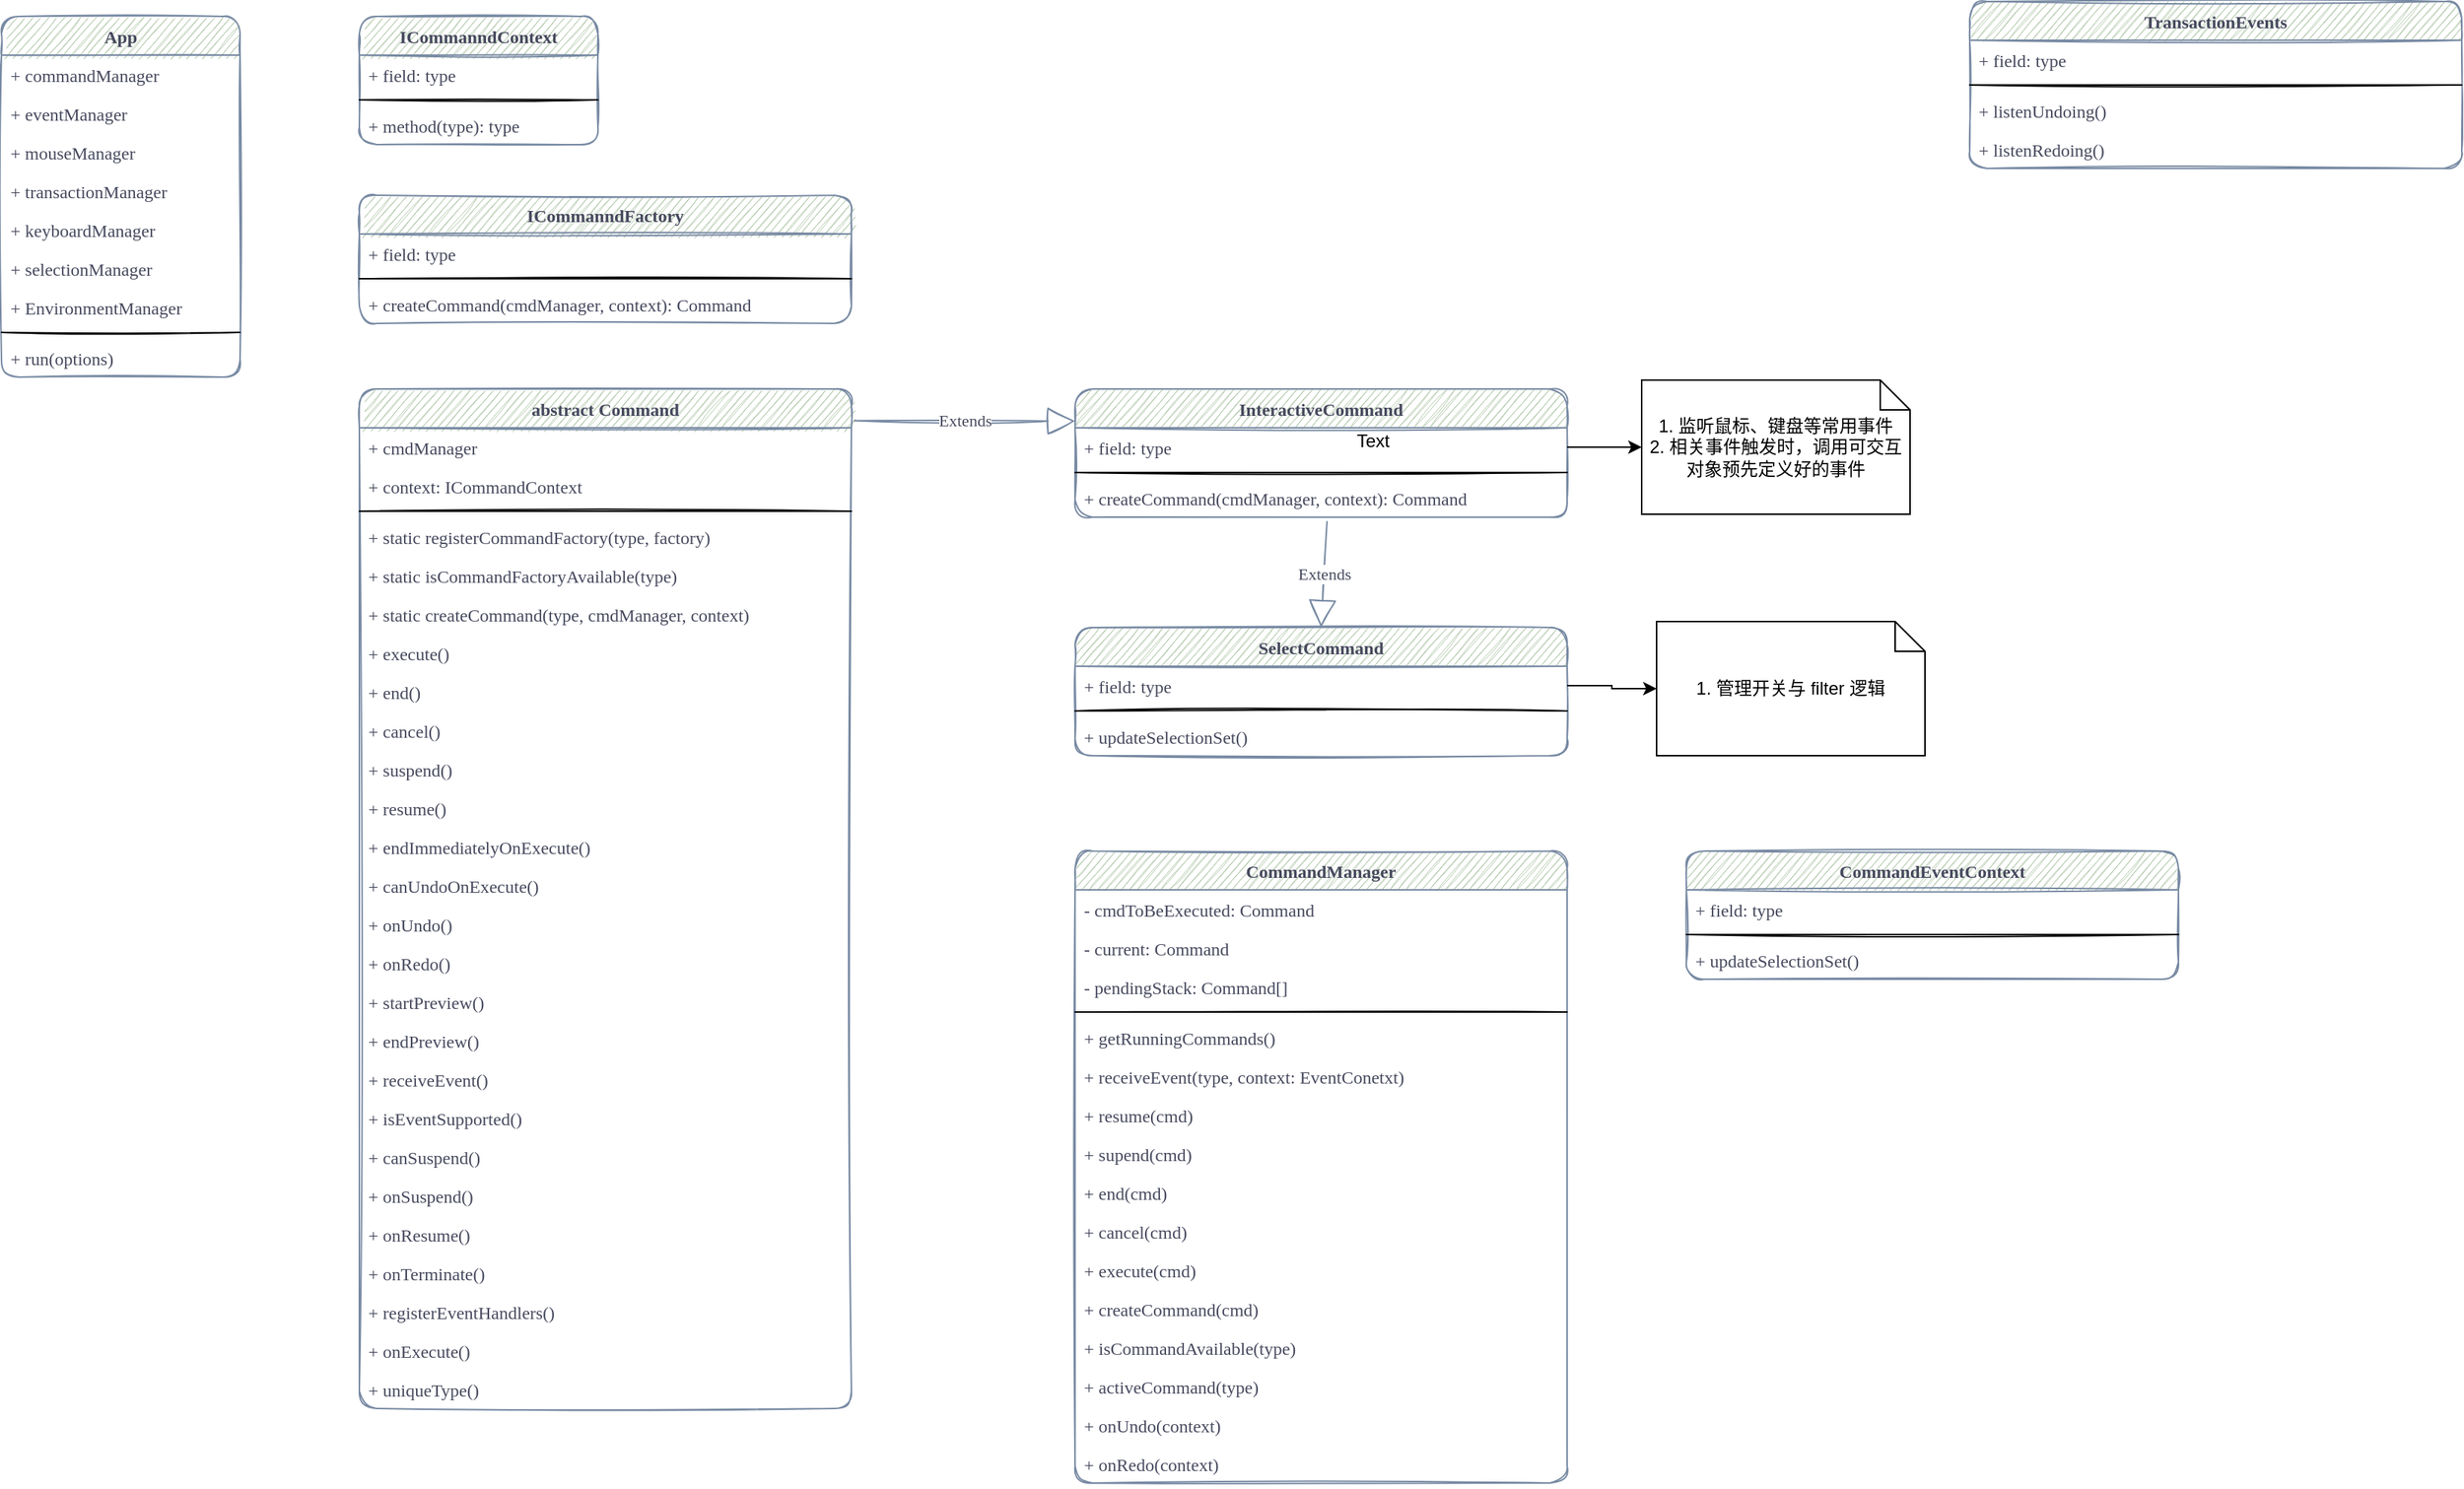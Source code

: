 <mxfile version="15.8.9" type="github">
  <diagram id="NNj19-wDh0PSMjZ-5okp" name="第 1 页">
    <mxGraphModel dx="2078" dy="931" grid="1" gridSize="10" guides="1" tooltips="1" connect="1" arrows="1" fold="1" page="0" pageScale="1" pageWidth="827" pageHeight="1169" background="none" math="0" shadow="0">
      <root>
        <mxCell id="0" />
        <mxCell id="1" parent="0" />
        <mxCell id="6Q1RmM2hZBrMVJdd7p9d-1" value="App" style="swimlane;fontStyle=1;align=center;verticalAlign=top;childLayout=stackLayout;horizontal=1;startSize=26;horizontalStack=0;resizeParent=1;resizeParentMax=0;resizeLast=0;collapsible=1;marginBottom=0;rounded=1;sketch=1;fontFamily=Comic Sans MS;fontColor=#46495D;strokeColor=#788AA3;fillColor=#B2C9AB;" vertex="1" parent="1">
          <mxGeometry x="-210" y="80" width="160" height="242" as="geometry" />
        </mxCell>
        <mxCell id="6Q1RmM2hZBrMVJdd7p9d-2" value="+ commandManager" style="text;strokeColor=none;fillColor=none;align=left;verticalAlign=top;spacingLeft=4;spacingRight=4;overflow=hidden;rotatable=0;points=[[0,0.5],[1,0.5]];portConstraint=eastwest;rounded=1;sketch=1;fontFamily=Comic Sans MS;fontColor=#46495D;" vertex="1" parent="6Q1RmM2hZBrMVJdd7p9d-1">
          <mxGeometry y="26" width="160" height="26" as="geometry" />
        </mxCell>
        <mxCell id="6Q1RmM2hZBrMVJdd7p9d-5" value="+ eventManager" style="text;strokeColor=none;fillColor=none;align=left;verticalAlign=top;spacingLeft=4;spacingRight=4;overflow=hidden;rotatable=0;points=[[0,0.5],[1,0.5]];portConstraint=eastwest;rounded=1;sketch=1;fontFamily=Comic Sans MS;fontColor=#46495D;" vertex="1" parent="6Q1RmM2hZBrMVJdd7p9d-1">
          <mxGeometry y="52" width="160" height="26" as="geometry" />
        </mxCell>
        <mxCell id="6Q1RmM2hZBrMVJdd7p9d-6" value="+ mouseManager" style="text;strokeColor=none;fillColor=none;align=left;verticalAlign=top;spacingLeft=4;spacingRight=4;overflow=hidden;rotatable=0;points=[[0,0.5],[1,0.5]];portConstraint=eastwest;rounded=1;sketch=1;fontFamily=Comic Sans MS;fontColor=#46495D;" vertex="1" parent="6Q1RmM2hZBrMVJdd7p9d-1">
          <mxGeometry y="78" width="160" height="26" as="geometry" />
        </mxCell>
        <mxCell id="6Q1RmM2hZBrMVJdd7p9d-7" value="+ transactionManager" style="text;strokeColor=none;fillColor=none;align=left;verticalAlign=top;spacingLeft=4;spacingRight=4;overflow=hidden;rotatable=0;points=[[0,0.5],[1,0.5]];portConstraint=eastwest;rounded=1;sketch=1;fontFamily=Comic Sans MS;fontColor=#46495D;" vertex="1" parent="6Q1RmM2hZBrMVJdd7p9d-1">
          <mxGeometry y="104" width="160" height="26" as="geometry" />
        </mxCell>
        <mxCell id="6Q1RmM2hZBrMVJdd7p9d-8" value="+ keyboardManager" style="text;strokeColor=none;fillColor=none;align=left;verticalAlign=top;spacingLeft=4;spacingRight=4;overflow=hidden;rotatable=0;points=[[0,0.5],[1,0.5]];portConstraint=eastwest;rounded=1;sketch=1;fontFamily=Comic Sans MS;fontColor=#46495D;" vertex="1" parent="6Q1RmM2hZBrMVJdd7p9d-1">
          <mxGeometry y="130" width="160" height="26" as="geometry" />
        </mxCell>
        <mxCell id="6Q1RmM2hZBrMVJdd7p9d-9" value="+ selectionManager" style="text;strokeColor=none;fillColor=none;align=left;verticalAlign=top;spacingLeft=4;spacingRight=4;overflow=hidden;rotatable=0;points=[[0,0.5],[1,0.5]];portConstraint=eastwest;rounded=1;sketch=1;fontFamily=Comic Sans MS;fontColor=#46495D;" vertex="1" parent="6Q1RmM2hZBrMVJdd7p9d-1">
          <mxGeometry y="156" width="160" height="26" as="geometry" />
        </mxCell>
        <mxCell id="6Q1RmM2hZBrMVJdd7p9d-10" value="+ EnvironmentManager" style="text;strokeColor=none;fillColor=none;align=left;verticalAlign=top;spacingLeft=4;spacingRight=4;overflow=hidden;rotatable=0;points=[[0,0.5],[1,0.5]];portConstraint=eastwest;rounded=1;sketch=1;fontFamily=Comic Sans MS;fontColor=#46495D;" vertex="1" parent="6Q1RmM2hZBrMVJdd7p9d-1">
          <mxGeometry y="182" width="160" height="26" as="geometry" />
        </mxCell>
        <mxCell id="6Q1RmM2hZBrMVJdd7p9d-3" value="" style="line;strokeWidth=1;fillColor=none;align=left;verticalAlign=middle;spacingTop=-1;spacingLeft=3;spacingRight=3;rotatable=0;labelPosition=right;points=[];portConstraint=eastwest;rounded=1;sketch=1;fontFamily=Comic Sans MS;fontColor=#46495D;" vertex="1" parent="6Q1RmM2hZBrMVJdd7p9d-1">
          <mxGeometry y="208" width="160" height="8" as="geometry" />
        </mxCell>
        <mxCell id="6Q1RmM2hZBrMVJdd7p9d-4" value="+ run(options)" style="text;strokeColor=none;fillColor=none;align=left;verticalAlign=top;spacingLeft=4;spacingRight=4;overflow=hidden;rotatable=0;points=[[0,0.5],[1,0.5]];portConstraint=eastwest;rounded=1;sketch=1;fontFamily=Comic Sans MS;fontColor=#46495D;" vertex="1" parent="6Q1RmM2hZBrMVJdd7p9d-1">
          <mxGeometry y="216" width="160" height="26" as="geometry" />
        </mxCell>
        <mxCell id="6Q1RmM2hZBrMVJdd7p9d-11" value="ICommanndContext" style="swimlane;fontStyle=1;align=center;verticalAlign=top;childLayout=stackLayout;horizontal=1;startSize=26;horizontalStack=0;resizeParent=1;resizeParentMax=0;resizeLast=0;collapsible=1;marginBottom=0;rounded=1;sketch=1;fontFamily=Comic Sans MS;fontColor=#46495D;strokeColor=#788AA3;fillColor=#B2C9AB;" vertex="1" parent="1">
          <mxGeometry x="30" y="80" width="160" height="86" as="geometry" />
        </mxCell>
        <mxCell id="6Q1RmM2hZBrMVJdd7p9d-12" value="+ field: type" style="text;strokeColor=none;fillColor=none;align=left;verticalAlign=top;spacingLeft=4;spacingRight=4;overflow=hidden;rotatable=0;points=[[0,0.5],[1,0.5]];portConstraint=eastwest;rounded=1;sketch=1;fontFamily=Comic Sans MS;fontColor=#46495D;" vertex="1" parent="6Q1RmM2hZBrMVJdd7p9d-11">
          <mxGeometry y="26" width="160" height="26" as="geometry" />
        </mxCell>
        <mxCell id="6Q1RmM2hZBrMVJdd7p9d-13" value="" style="line;strokeWidth=1;fillColor=none;align=left;verticalAlign=middle;spacingTop=-1;spacingLeft=3;spacingRight=3;rotatable=0;labelPosition=right;points=[];portConstraint=eastwest;rounded=1;sketch=1;fontFamily=Comic Sans MS;fontColor=#46495D;" vertex="1" parent="6Q1RmM2hZBrMVJdd7p9d-11">
          <mxGeometry y="52" width="160" height="8" as="geometry" />
        </mxCell>
        <mxCell id="6Q1RmM2hZBrMVJdd7p9d-14" value="+ method(type): type" style="text;strokeColor=none;fillColor=none;align=left;verticalAlign=top;spacingLeft=4;spacingRight=4;overflow=hidden;rotatable=0;points=[[0,0.5],[1,0.5]];portConstraint=eastwest;rounded=1;sketch=1;fontFamily=Comic Sans MS;fontColor=#46495D;" vertex="1" parent="6Q1RmM2hZBrMVJdd7p9d-11">
          <mxGeometry y="60" width="160" height="26" as="geometry" />
        </mxCell>
        <mxCell id="6Q1RmM2hZBrMVJdd7p9d-15" value="ICommanndFactory" style="swimlane;fontStyle=1;align=center;verticalAlign=top;childLayout=stackLayout;horizontal=1;startSize=26;horizontalStack=0;resizeParent=1;resizeParentMax=0;resizeLast=0;collapsible=1;marginBottom=0;rounded=1;sketch=1;fontFamily=Comic Sans MS;fontColor=#46495D;strokeColor=#788AA3;fillColor=#B2C9AB;" vertex="1" parent="1">
          <mxGeometry x="30" y="200" width="330" height="86" as="geometry" />
        </mxCell>
        <mxCell id="6Q1RmM2hZBrMVJdd7p9d-16" value="+ field: type" style="text;strokeColor=none;fillColor=none;align=left;verticalAlign=top;spacingLeft=4;spacingRight=4;overflow=hidden;rotatable=0;points=[[0,0.5],[1,0.5]];portConstraint=eastwest;rounded=1;sketch=1;fontFamily=Comic Sans MS;fontColor=#46495D;" vertex="1" parent="6Q1RmM2hZBrMVJdd7p9d-15">
          <mxGeometry y="26" width="330" height="26" as="geometry" />
        </mxCell>
        <mxCell id="6Q1RmM2hZBrMVJdd7p9d-17" value="" style="line;strokeWidth=1;fillColor=none;align=left;verticalAlign=middle;spacingTop=-1;spacingLeft=3;spacingRight=3;rotatable=0;labelPosition=right;points=[];portConstraint=eastwest;rounded=1;sketch=1;fontFamily=Comic Sans MS;fontColor=#46495D;" vertex="1" parent="6Q1RmM2hZBrMVJdd7p9d-15">
          <mxGeometry y="52" width="330" height="8" as="geometry" />
        </mxCell>
        <mxCell id="6Q1RmM2hZBrMVJdd7p9d-18" value="+ createCommand(cmdManager, context): Command" style="text;strokeColor=none;fillColor=none;align=left;verticalAlign=top;spacingLeft=4;spacingRight=4;overflow=hidden;rotatable=0;points=[[0,0.5],[1,0.5]];portConstraint=eastwest;rounded=1;sketch=1;fontFamily=Comic Sans MS;fontColor=#46495D;" vertex="1" parent="6Q1RmM2hZBrMVJdd7p9d-15">
          <mxGeometry y="60" width="330" height="26" as="geometry" />
        </mxCell>
        <mxCell id="6Q1RmM2hZBrMVJdd7p9d-19" value="abstract Command" style="swimlane;fontStyle=1;align=center;verticalAlign=top;childLayout=stackLayout;horizontal=1;startSize=26;horizontalStack=0;resizeParent=1;resizeParentMax=0;resizeLast=0;collapsible=1;marginBottom=0;rounded=1;sketch=1;fontFamily=Comic Sans MS;fontColor=#46495D;strokeColor=#788AA3;fillColor=#B2C9AB;" vertex="1" parent="1">
          <mxGeometry x="30" y="330" width="330" height="684" as="geometry" />
        </mxCell>
        <mxCell id="6Q1RmM2hZBrMVJdd7p9d-20" value="+ cmdManager" style="text;strokeColor=none;fillColor=none;align=left;verticalAlign=top;spacingLeft=4;spacingRight=4;overflow=hidden;rotatable=0;points=[[0,0.5],[1,0.5]];portConstraint=eastwest;rounded=1;sketch=1;fontFamily=Comic Sans MS;fontColor=#46495D;" vertex="1" parent="6Q1RmM2hZBrMVJdd7p9d-19">
          <mxGeometry y="26" width="330" height="26" as="geometry" />
        </mxCell>
        <mxCell id="6Q1RmM2hZBrMVJdd7p9d-23" value="+ context: ICommandContext" style="text;strokeColor=none;fillColor=none;align=left;verticalAlign=top;spacingLeft=4;spacingRight=4;overflow=hidden;rotatable=0;points=[[0,0.5],[1,0.5]];portConstraint=eastwest;rounded=1;sketch=1;fontFamily=Comic Sans MS;fontColor=#46495D;" vertex="1" parent="6Q1RmM2hZBrMVJdd7p9d-19">
          <mxGeometry y="52" width="330" height="26" as="geometry" />
        </mxCell>
        <mxCell id="6Q1RmM2hZBrMVJdd7p9d-21" value="" style="line;strokeWidth=1;fillColor=none;align=left;verticalAlign=middle;spacingTop=-1;spacingLeft=3;spacingRight=3;rotatable=0;labelPosition=right;points=[];portConstraint=eastwest;rounded=1;sketch=1;fontFamily=Comic Sans MS;fontColor=#46495D;" vertex="1" parent="6Q1RmM2hZBrMVJdd7p9d-19">
          <mxGeometry y="78" width="330" height="8" as="geometry" />
        </mxCell>
        <mxCell id="6Q1RmM2hZBrMVJdd7p9d-22" value="+ static registerCommandFactory(type, factory)" style="text;strokeColor=none;fillColor=none;align=left;verticalAlign=top;spacingLeft=4;spacingRight=4;overflow=hidden;rotatable=0;points=[[0,0.5],[1,0.5]];portConstraint=eastwest;rounded=1;sketch=1;fontFamily=Comic Sans MS;fontColor=#46495D;" vertex="1" parent="6Q1RmM2hZBrMVJdd7p9d-19">
          <mxGeometry y="86" width="330" height="26" as="geometry" />
        </mxCell>
        <mxCell id="6Q1RmM2hZBrMVJdd7p9d-24" value="+ static isCommandFactoryAvailable(type)" style="text;strokeColor=none;fillColor=none;align=left;verticalAlign=top;spacingLeft=4;spacingRight=4;overflow=hidden;rotatable=0;points=[[0,0.5],[1,0.5]];portConstraint=eastwest;rounded=1;sketch=1;fontFamily=Comic Sans MS;fontColor=#46495D;" vertex="1" parent="6Q1RmM2hZBrMVJdd7p9d-19">
          <mxGeometry y="112" width="330" height="26" as="geometry" />
        </mxCell>
        <mxCell id="6Q1RmM2hZBrMVJdd7p9d-25" value="+ static createCommand(type, cmdManager, context)" style="text;strokeColor=none;fillColor=none;align=left;verticalAlign=top;spacingLeft=4;spacingRight=4;overflow=hidden;rotatable=0;points=[[0,0.5],[1,0.5]];portConstraint=eastwest;rounded=1;sketch=1;fontFamily=Comic Sans MS;fontColor=#46495D;" vertex="1" parent="6Q1RmM2hZBrMVJdd7p9d-19">
          <mxGeometry y="138" width="330" height="26" as="geometry" />
        </mxCell>
        <mxCell id="6Q1RmM2hZBrMVJdd7p9d-26" value="+ execute()" style="text;strokeColor=none;fillColor=none;align=left;verticalAlign=top;spacingLeft=4;spacingRight=4;overflow=hidden;rotatable=0;points=[[0,0.5],[1,0.5]];portConstraint=eastwest;rounded=1;sketch=1;fontFamily=Comic Sans MS;fontColor=#46495D;" vertex="1" parent="6Q1RmM2hZBrMVJdd7p9d-19">
          <mxGeometry y="164" width="330" height="26" as="geometry" />
        </mxCell>
        <mxCell id="6Q1RmM2hZBrMVJdd7p9d-27" value="+ end()&#xa;" style="text;strokeColor=none;fillColor=none;align=left;verticalAlign=top;spacingLeft=4;spacingRight=4;overflow=hidden;rotatable=0;points=[[0,0.5],[1,0.5]];portConstraint=eastwest;rounded=1;sketch=1;fontFamily=Comic Sans MS;fontColor=#46495D;" vertex="1" parent="6Q1RmM2hZBrMVJdd7p9d-19">
          <mxGeometry y="190" width="330" height="26" as="geometry" />
        </mxCell>
        <mxCell id="6Q1RmM2hZBrMVJdd7p9d-28" value="+ cancel()&#xa;" style="text;strokeColor=none;fillColor=none;align=left;verticalAlign=top;spacingLeft=4;spacingRight=4;overflow=hidden;rotatable=0;points=[[0,0.5],[1,0.5]];portConstraint=eastwest;rounded=1;sketch=1;fontFamily=Comic Sans MS;fontColor=#46495D;" vertex="1" parent="6Q1RmM2hZBrMVJdd7p9d-19">
          <mxGeometry y="216" width="330" height="26" as="geometry" />
        </mxCell>
        <mxCell id="6Q1RmM2hZBrMVJdd7p9d-29" value="+ suspend()&#xa;" style="text;strokeColor=none;fillColor=none;align=left;verticalAlign=top;spacingLeft=4;spacingRight=4;overflow=hidden;rotatable=0;points=[[0,0.5],[1,0.5]];portConstraint=eastwest;rounded=1;sketch=1;fontFamily=Comic Sans MS;fontColor=#46495D;" vertex="1" parent="6Q1RmM2hZBrMVJdd7p9d-19">
          <mxGeometry y="242" width="330" height="26" as="geometry" />
        </mxCell>
        <mxCell id="6Q1RmM2hZBrMVJdd7p9d-30" value="+ resume()&#xa;" style="text;strokeColor=none;fillColor=none;align=left;verticalAlign=top;spacingLeft=4;spacingRight=4;overflow=hidden;rotatable=0;points=[[0,0.5],[1,0.5]];portConstraint=eastwest;rounded=1;sketch=1;fontFamily=Comic Sans MS;fontColor=#46495D;" vertex="1" parent="6Q1RmM2hZBrMVJdd7p9d-19">
          <mxGeometry y="268" width="330" height="26" as="geometry" />
        </mxCell>
        <mxCell id="6Q1RmM2hZBrMVJdd7p9d-31" value="+ endImmediatelyOnExecute()&#xa;" style="text;strokeColor=none;fillColor=none;align=left;verticalAlign=top;spacingLeft=4;spacingRight=4;overflow=hidden;rotatable=0;points=[[0,0.5],[1,0.5]];portConstraint=eastwest;rounded=1;sketch=1;fontFamily=Comic Sans MS;fontColor=#46495D;" vertex="1" parent="6Q1RmM2hZBrMVJdd7p9d-19">
          <mxGeometry y="294" width="330" height="26" as="geometry" />
        </mxCell>
        <mxCell id="6Q1RmM2hZBrMVJdd7p9d-32" value="+ canUndoOnExecute()&#xa;" style="text;strokeColor=none;fillColor=none;align=left;verticalAlign=top;spacingLeft=4;spacingRight=4;overflow=hidden;rotatable=0;points=[[0,0.5],[1,0.5]];portConstraint=eastwest;rounded=1;sketch=1;fontFamily=Comic Sans MS;fontColor=#46495D;" vertex="1" parent="6Q1RmM2hZBrMVJdd7p9d-19">
          <mxGeometry y="320" width="330" height="26" as="geometry" />
        </mxCell>
        <mxCell id="6Q1RmM2hZBrMVJdd7p9d-33" value="+ onUndo()&#xa;" style="text;strokeColor=none;fillColor=none;align=left;verticalAlign=top;spacingLeft=4;spacingRight=4;overflow=hidden;rotatable=0;points=[[0,0.5],[1,0.5]];portConstraint=eastwest;rounded=1;sketch=1;fontFamily=Comic Sans MS;fontColor=#46495D;" vertex="1" parent="6Q1RmM2hZBrMVJdd7p9d-19">
          <mxGeometry y="346" width="330" height="26" as="geometry" />
        </mxCell>
        <mxCell id="6Q1RmM2hZBrMVJdd7p9d-34" value="+ onRedo()&#xa;" style="text;strokeColor=none;fillColor=none;align=left;verticalAlign=top;spacingLeft=4;spacingRight=4;overflow=hidden;rotatable=0;points=[[0,0.5],[1,0.5]];portConstraint=eastwest;rounded=1;sketch=1;fontFamily=Comic Sans MS;fontColor=#46495D;" vertex="1" parent="6Q1RmM2hZBrMVJdd7p9d-19">
          <mxGeometry y="372" width="330" height="26" as="geometry" />
        </mxCell>
        <mxCell id="6Q1RmM2hZBrMVJdd7p9d-35" value="+ startPreview()&#xa;" style="text;strokeColor=none;fillColor=none;align=left;verticalAlign=top;spacingLeft=4;spacingRight=4;overflow=hidden;rotatable=0;points=[[0,0.5],[1,0.5]];portConstraint=eastwest;rounded=1;sketch=1;fontFamily=Comic Sans MS;fontColor=#46495D;" vertex="1" parent="6Q1RmM2hZBrMVJdd7p9d-19">
          <mxGeometry y="398" width="330" height="26" as="geometry" />
        </mxCell>
        <mxCell id="6Q1RmM2hZBrMVJdd7p9d-36" value="+ endPreview()&#xa;" style="text;strokeColor=none;fillColor=none;align=left;verticalAlign=top;spacingLeft=4;spacingRight=4;overflow=hidden;rotatable=0;points=[[0,0.5],[1,0.5]];portConstraint=eastwest;rounded=1;sketch=1;fontFamily=Comic Sans MS;fontColor=#46495D;" vertex="1" parent="6Q1RmM2hZBrMVJdd7p9d-19">
          <mxGeometry y="424" width="330" height="26" as="geometry" />
        </mxCell>
        <mxCell id="6Q1RmM2hZBrMVJdd7p9d-37" value="+ receiveEvent()&#xa;" style="text;strokeColor=none;fillColor=none;align=left;verticalAlign=top;spacingLeft=4;spacingRight=4;overflow=hidden;rotatable=0;points=[[0,0.5],[1,0.5]];portConstraint=eastwest;rounded=1;sketch=1;fontFamily=Comic Sans MS;fontColor=#46495D;" vertex="1" parent="6Q1RmM2hZBrMVJdd7p9d-19">
          <mxGeometry y="450" width="330" height="26" as="geometry" />
        </mxCell>
        <mxCell id="6Q1RmM2hZBrMVJdd7p9d-38" value="+ isEventSupported()&#xa;" style="text;strokeColor=none;fillColor=none;align=left;verticalAlign=top;spacingLeft=4;spacingRight=4;overflow=hidden;rotatable=0;points=[[0,0.5],[1,0.5]];portConstraint=eastwest;rounded=1;sketch=1;fontFamily=Comic Sans MS;fontColor=#46495D;" vertex="1" parent="6Q1RmM2hZBrMVJdd7p9d-19">
          <mxGeometry y="476" width="330" height="26" as="geometry" />
        </mxCell>
        <mxCell id="6Q1RmM2hZBrMVJdd7p9d-39" value="+ canSuspend()&#xa;" style="text;strokeColor=none;fillColor=none;align=left;verticalAlign=top;spacingLeft=4;spacingRight=4;overflow=hidden;rotatable=0;points=[[0,0.5],[1,0.5]];portConstraint=eastwest;rounded=1;sketch=1;fontFamily=Comic Sans MS;fontColor=#46495D;" vertex="1" parent="6Q1RmM2hZBrMVJdd7p9d-19">
          <mxGeometry y="502" width="330" height="26" as="geometry" />
        </mxCell>
        <mxCell id="6Q1RmM2hZBrMVJdd7p9d-40" value="+ onSuspend()&#xa;" style="text;strokeColor=none;fillColor=none;align=left;verticalAlign=top;spacingLeft=4;spacingRight=4;overflow=hidden;rotatable=0;points=[[0,0.5],[1,0.5]];portConstraint=eastwest;rounded=1;sketch=1;fontFamily=Comic Sans MS;fontColor=#46495D;" vertex="1" parent="6Q1RmM2hZBrMVJdd7p9d-19">
          <mxGeometry y="528" width="330" height="26" as="geometry" />
        </mxCell>
        <mxCell id="6Q1RmM2hZBrMVJdd7p9d-41" value="+ onResume()&#xa;" style="text;strokeColor=none;fillColor=none;align=left;verticalAlign=top;spacingLeft=4;spacingRight=4;overflow=hidden;rotatable=0;points=[[0,0.5],[1,0.5]];portConstraint=eastwest;rounded=1;sketch=1;fontFamily=Comic Sans MS;fontColor=#46495D;" vertex="1" parent="6Q1RmM2hZBrMVJdd7p9d-19">
          <mxGeometry y="554" width="330" height="26" as="geometry" />
        </mxCell>
        <mxCell id="6Q1RmM2hZBrMVJdd7p9d-42" value="+ onTerminate()&#xa;" style="text;strokeColor=none;fillColor=none;align=left;verticalAlign=top;spacingLeft=4;spacingRight=4;overflow=hidden;rotatable=0;points=[[0,0.5],[1,0.5]];portConstraint=eastwest;rounded=1;sketch=1;fontFamily=Comic Sans MS;fontColor=#46495D;" vertex="1" parent="6Q1RmM2hZBrMVJdd7p9d-19">
          <mxGeometry y="580" width="330" height="26" as="geometry" />
        </mxCell>
        <mxCell id="6Q1RmM2hZBrMVJdd7p9d-43" value="+ registerEventHandlers()&#xa;" style="text;strokeColor=none;fillColor=none;align=left;verticalAlign=top;spacingLeft=4;spacingRight=4;overflow=hidden;rotatable=0;points=[[0,0.5],[1,0.5]];portConstraint=eastwest;rounded=1;sketch=1;fontFamily=Comic Sans MS;fontColor=#46495D;" vertex="1" parent="6Q1RmM2hZBrMVJdd7p9d-19">
          <mxGeometry y="606" width="330" height="26" as="geometry" />
        </mxCell>
        <mxCell id="6Q1RmM2hZBrMVJdd7p9d-44" value="+ onExecute()&#xa;" style="text;strokeColor=none;fillColor=none;align=left;verticalAlign=top;spacingLeft=4;spacingRight=4;overflow=hidden;rotatable=0;points=[[0,0.5],[1,0.5]];portConstraint=eastwest;rounded=1;sketch=1;fontFamily=Comic Sans MS;fontColor=#46495D;" vertex="1" parent="6Q1RmM2hZBrMVJdd7p9d-19">
          <mxGeometry y="632" width="330" height="26" as="geometry" />
        </mxCell>
        <mxCell id="6Q1RmM2hZBrMVJdd7p9d-45" value="+ uniqueType()&#xa;" style="text;strokeColor=none;fillColor=none;align=left;verticalAlign=top;spacingLeft=4;spacingRight=4;overflow=hidden;rotatable=0;points=[[0,0.5],[1,0.5]];portConstraint=eastwest;rounded=1;sketch=1;fontFamily=Comic Sans MS;fontColor=#46495D;" vertex="1" parent="6Q1RmM2hZBrMVJdd7p9d-19">
          <mxGeometry y="658" width="330" height="26" as="geometry" />
        </mxCell>
        <mxCell id="6Q1RmM2hZBrMVJdd7p9d-46" value="InteractiveCommand" style="swimlane;fontStyle=1;align=center;verticalAlign=top;childLayout=stackLayout;horizontal=1;startSize=26;horizontalStack=0;resizeParent=1;resizeParentMax=0;resizeLast=0;collapsible=1;marginBottom=0;rounded=1;sketch=1;fontFamily=Comic Sans MS;fontColor=#46495D;strokeColor=#788AA3;fillColor=#B2C9AB;" vertex="1" parent="1">
          <mxGeometry x="510" y="330" width="330" height="86" as="geometry" />
        </mxCell>
        <mxCell id="6Q1RmM2hZBrMVJdd7p9d-47" value="+ field: type" style="text;strokeColor=none;fillColor=none;align=left;verticalAlign=top;spacingLeft=4;spacingRight=4;overflow=hidden;rotatable=0;points=[[0,0.5],[1,0.5]];portConstraint=eastwest;rounded=1;sketch=1;fontFamily=Comic Sans MS;fontColor=#46495D;" vertex="1" parent="6Q1RmM2hZBrMVJdd7p9d-46">
          <mxGeometry y="26" width="330" height="26" as="geometry" />
        </mxCell>
        <mxCell id="6Q1RmM2hZBrMVJdd7p9d-48" value="" style="line;strokeWidth=1;fillColor=none;align=left;verticalAlign=middle;spacingTop=-1;spacingLeft=3;spacingRight=3;rotatable=0;labelPosition=right;points=[];portConstraint=eastwest;rounded=1;sketch=1;fontFamily=Comic Sans MS;fontColor=#46495D;" vertex="1" parent="6Q1RmM2hZBrMVJdd7p9d-46">
          <mxGeometry y="52" width="330" height="8" as="geometry" />
        </mxCell>
        <mxCell id="6Q1RmM2hZBrMVJdd7p9d-49" value="+ createCommand(cmdManager, context): Command" style="text;strokeColor=none;fillColor=none;align=left;verticalAlign=top;spacingLeft=4;spacingRight=4;overflow=hidden;rotatable=0;points=[[0,0.5],[1,0.5]];portConstraint=eastwest;rounded=1;sketch=1;fontFamily=Comic Sans MS;fontColor=#46495D;" vertex="1" parent="6Q1RmM2hZBrMVJdd7p9d-46">
          <mxGeometry y="60" width="330" height="26" as="geometry" />
        </mxCell>
        <mxCell id="6Q1RmM2hZBrMVJdd7p9d-50" value="Text" style="text;html=1;strokeColor=none;fillColor=none;align=center;verticalAlign=middle;whiteSpace=wrap;rounded=0;" vertex="1" parent="1">
          <mxGeometry x="680" y="350" width="60" height="30" as="geometry" />
        </mxCell>
        <mxCell id="6Q1RmM2hZBrMVJdd7p9d-51" value="1. 监听鼠标、键盘等常用事件&lt;br&gt;2. 相关事件触发时，调用可交互对象预先定义好的事件" style="shape=note;size=20;whiteSpace=wrap;html=1;" vertex="1" parent="1">
          <mxGeometry x="890" y="324" width="180" height="90" as="geometry" />
        </mxCell>
        <mxCell id="6Q1RmM2hZBrMVJdd7p9d-52" value="Extends" style="endArrow=block;endSize=16;endFill=0;html=1;rounded=1;sketch=1;fontFamily=Comic Sans MS;fontColor=#46495D;strokeColor=#788AA3;fillColor=#B2C9AB;curved=0;exitX=1.006;exitY=0.031;exitDx=0;exitDy=0;exitPerimeter=0;entryX=0;entryY=0.25;entryDx=0;entryDy=0;" edge="1" parent="1" source="6Q1RmM2hZBrMVJdd7p9d-19" target="6Q1RmM2hZBrMVJdd7p9d-46">
          <mxGeometry width="160" relative="1" as="geometry">
            <mxPoint x="390" y="300" as="sourcePoint" />
            <mxPoint x="550" y="300" as="targetPoint" />
          </mxGeometry>
        </mxCell>
        <mxCell id="6Q1RmM2hZBrMVJdd7p9d-53" style="edgeStyle=orthogonalEdgeStyle;rounded=0;orthogonalLoop=1;jettySize=auto;html=1;exitX=1;exitY=0.5;exitDx=0;exitDy=0;" edge="1" parent="1" source="6Q1RmM2hZBrMVJdd7p9d-47" target="6Q1RmM2hZBrMVJdd7p9d-51">
          <mxGeometry relative="1" as="geometry" />
        </mxCell>
        <mxCell id="6Q1RmM2hZBrMVJdd7p9d-54" value="SelectCommand" style="swimlane;fontStyle=1;align=center;verticalAlign=top;childLayout=stackLayout;horizontal=1;startSize=26;horizontalStack=0;resizeParent=1;resizeParentMax=0;resizeLast=0;collapsible=1;marginBottom=0;rounded=1;sketch=1;fontFamily=Comic Sans MS;fontColor=#46495D;strokeColor=#788AA3;fillColor=#B2C9AB;" vertex="1" parent="1">
          <mxGeometry x="510" y="490" width="330" height="86" as="geometry" />
        </mxCell>
        <mxCell id="6Q1RmM2hZBrMVJdd7p9d-55" value="+ field: type" style="text;strokeColor=none;fillColor=none;align=left;verticalAlign=top;spacingLeft=4;spacingRight=4;overflow=hidden;rotatable=0;points=[[0,0.5],[1,0.5]];portConstraint=eastwest;rounded=1;sketch=1;fontFamily=Comic Sans MS;fontColor=#46495D;" vertex="1" parent="6Q1RmM2hZBrMVJdd7p9d-54">
          <mxGeometry y="26" width="330" height="26" as="geometry" />
        </mxCell>
        <mxCell id="6Q1RmM2hZBrMVJdd7p9d-56" value="" style="line;strokeWidth=1;fillColor=none;align=left;verticalAlign=middle;spacingTop=-1;spacingLeft=3;spacingRight=3;rotatable=0;labelPosition=right;points=[];portConstraint=eastwest;rounded=1;sketch=1;fontFamily=Comic Sans MS;fontColor=#46495D;" vertex="1" parent="6Q1RmM2hZBrMVJdd7p9d-54">
          <mxGeometry y="52" width="330" height="8" as="geometry" />
        </mxCell>
        <mxCell id="6Q1RmM2hZBrMVJdd7p9d-57" value="+ updateSelectionSet()" style="text;strokeColor=none;fillColor=none;align=left;verticalAlign=top;spacingLeft=4;spacingRight=4;overflow=hidden;rotatable=0;points=[[0,0.5],[1,0.5]];portConstraint=eastwest;rounded=1;sketch=1;fontFamily=Comic Sans MS;fontColor=#46495D;" vertex="1" parent="6Q1RmM2hZBrMVJdd7p9d-54">
          <mxGeometry y="60" width="330" height="26" as="geometry" />
        </mxCell>
        <mxCell id="6Q1RmM2hZBrMVJdd7p9d-58" value="Extends" style="endArrow=block;endSize=16;endFill=0;html=1;rounded=1;sketch=1;fontFamily=Comic Sans MS;fontColor=#46495D;strokeColor=#788AA3;fillColor=#B2C9AB;curved=0;entryX=0.5;entryY=0;entryDx=0;entryDy=0;exitX=0.512;exitY=1.115;exitDx=0;exitDy=0;exitPerimeter=0;" edge="1" parent="1" source="6Q1RmM2hZBrMVJdd7p9d-49" target="6Q1RmM2hZBrMVJdd7p9d-54">
          <mxGeometry width="160" relative="1" as="geometry">
            <mxPoint x="670" y="420" as="sourcePoint" />
            <mxPoint x="520" y="361.5" as="targetPoint" />
          </mxGeometry>
        </mxCell>
        <mxCell id="6Q1RmM2hZBrMVJdd7p9d-59" value="1. 管理开关与 filter 逻辑" style="shape=note;size=20;whiteSpace=wrap;html=1;" vertex="1" parent="1">
          <mxGeometry x="900" y="486" width="180" height="90" as="geometry" />
        </mxCell>
        <mxCell id="6Q1RmM2hZBrMVJdd7p9d-60" style="edgeStyle=orthogonalEdgeStyle;rounded=0;orthogonalLoop=1;jettySize=auto;html=1;exitX=1;exitY=0.5;exitDx=0;exitDy=0;entryX=0;entryY=0.5;entryDx=0;entryDy=0;entryPerimeter=0;" edge="1" parent="1" source="6Q1RmM2hZBrMVJdd7p9d-55" target="6Q1RmM2hZBrMVJdd7p9d-59">
          <mxGeometry relative="1" as="geometry" />
        </mxCell>
        <mxCell id="6Q1RmM2hZBrMVJdd7p9d-61" value="CommandManager" style="swimlane;fontStyle=1;align=center;verticalAlign=top;childLayout=stackLayout;horizontal=1;startSize=26;horizontalStack=0;resizeParent=1;resizeParentMax=0;resizeLast=0;collapsible=1;marginBottom=0;rounded=1;sketch=1;fontFamily=Comic Sans MS;fontColor=#46495D;strokeColor=#788AA3;fillColor=#B2C9AB;" vertex="1" parent="1">
          <mxGeometry x="510" y="640" width="330" height="424" as="geometry" />
        </mxCell>
        <mxCell id="6Q1RmM2hZBrMVJdd7p9d-62" value="- cmdToBeExecuted: Command" style="text;strokeColor=none;fillColor=none;align=left;verticalAlign=top;spacingLeft=4;spacingRight=4;overflow=hidden;rotatable=0;points=[[0,0.5],[1,0.5]];portConstraint=eastwest;rounded=1;sketch=1;fontFamily=Comic Sans MS;fontColor=#46495D;" vertex="1" parent="6Q1RmM2hZBrMVJdd7p9d-61">
          <mxGeometry y="26" width="330" height="26" as="geometry" />
        </mxCell>
        <mxCell id="6Q1RmM2hZBrMVJdd7p9d-65" value="- current: Command" style="text;strokeColor=none;fillColor=none;align=left;verticalAlign=top;spacingLeft=4;spacingRight=4;overflow=hidden;rotatable=0;points=[[0,0.5],[1,0.5]];portConstraint=eastwest;rounded=1;sketch=1;fontFamily=Comic Sans MS;fontColor=#46495D;" vertex="1" parent="6Q1RmM2hZBrMVJdd7p9d-61">
          <mxGeometry y="52" width="330" height="26" as="geometry" />
        </mxCell>
        <mxCell id="6Q1RmM2hZBrMVJdd7p9d-66" value="- pendingStack: Command[]" style="text;strokeColor=none;fillColor=none;align=left;verticalAlign=top;spacingLeft=4;spacingRight=4;overflow=hidden;rotatable=0;points=[[0,0.5],[1,0.5]];portConstraint=eastwest;rounded=1;sketch=1;fontFamily=Comic Sans MS;fontColor=#46495D;" vertex="1" parent="6Q1RmM2hZBrMVJdd7p9d-61">
          <mxGeometry y="78" width="330" height="26" as="geometry" />
        </mxCell>
        <mxCell id="6Q1RmM2hZBrMVJdd7p9d-63" value="" style="line;strokeWidth=1;fillColor=none;align=left;verticalAlign=middle;spacingTop=-1;spacingLeft=3;spacingRight=3;rotatable=0;labelPosition=right;points=[];portConstraint=eastwest;rounded=1;sketch=1;fontFamily=Comic Sans MS;fontColor=#46495D;" vertex="1" parent="6Q1RmM2hZBrMVJdd7p9d-61">
          <mxGeometry y="104" width="330" height="8" as="geometry" />
        </mxCell>
        <mxCell id="6Q1RmM2hZBrMVJdd7p9d-64" value="+ getRunningCommands()" style="text;strokeColor=none;fillColor=none;align=left;verticalAlign=top;spacingLeft=4;spacingRight=4;overflow=hidden;rotatable=0;points=[[0,0.5],[1,0.5]];portConstraint=eastwest;rounded=1;sketch=1;fontFamily=Comic Sans MS;fontColor=#46495D;" vertex="1" parent="6Q1RmM2hZBrMVJdd7p9d-61">
          <mxGeometry y="112" width="330" height="26" as="geometry" />
        </mxCell>
        <mxCell id="6Q1RmM2hZBrMVJdd7p9d-72" value="+ receiveEvent(type, context: EventConetxt)" style="text;strokeColor=none;fillColor=none;align=left;verticalAlign=top;spacingLeft=4;spacingRight=4;overflow=hidden;rotatable=0;points=[[0,0.5],[1,0.5]];portConstraint=eastwest;rounded=1;sketch=1;fontFamily=Comic Sans MS;fontColor=#46495D;" vertex="1" parent="6Q1RmM2hZBrMVJdd7p9d-61">
          <mxGeometry y="138" width="330" height="26" as="geometry" />
        </mxCell>
        <mxCell id="6Q1RmM2hZBrMVJdd7p9d-73" value="+ resume(cmd)" style="text;strokeColor=none;fillColor=none;align=left;verticalAlign=top;spacingLeft=4;spacingRight=4;overflow=hidden;rotatable=0;points=[[0,0.5],[1,0.5]];portConstraint=eastwest;rounded=1;sketch=1;fontFamily=Comic Sans MS;fontColor=#46495D;" vertex="1" parent="6Q1RmM2hZBrMVJdd7p9d-61">
          <mxGeometry y="164" width="330" height="26" as="geometry" />
        </mxCell>
        <mxCell id="6Q1RmM2hZBrMVJdd7p9d-78" value="+ supend(cmd)" style="text;strokeColor=none;fillColor=none;align=left;verticalAlign=top;spacingLeft=4;spacingRight=4;overflow=hidden;rotatable=0;points=[[0,0.5],[1,0.5]];portConstraint=eastwest;rounded=1;sketch=1;fontFamily=Comic Sans MS;fontColor=#46495D;" vertex="1" parent="6Q1RmM2hZBrMVJdd7p9d-61">
          <mxGeometry y="190" width="330" height="26" as="geometry" />
        </mxCell>
        <mxCell id="6Q1RmM2hZBrMVJdd7p9d-79" value="+ end(cmd)" style="text;strokeColor=none;fillColor=none;align=left;verticalAlign=top;spacingLeft=4;spacingRight=4;overflow=hidden;rotatable=0;points=[[0,0.5],[1,0.5]];portConstraint=eastwest;rounded=1;sketch=1;fontFamily=Comic Sans MS;fontColor=#46495D;" vertex="1" parent="6Q1RmM2hZBrMVJdd7p9d-61">
          <mxGeometry y="216" width="330" height="26" as="geometry" />
        </mxCell>
        <mxCell id="6Q1RmM2hZBrMVJdd7p9d-80" value="+ cancel(cmd)" style="text;strokeColor=none;fillColor=none;align=left;verticalAlign=top;spacingLeft=4;spacingRight=4;overflow=hidden;rotatable=0;points=[[0,0.5],[1,0.5]];portConstraint=eastwest;rounded=1;sketch=1;fontFamily=Comic Sans MS;fontColor=#46495D;" vertex="1" parent="6Q1RmM2hZBrMVJdd7p9d-61">
          <mxGeometry y="242" width="330" height="26" as="geometry" />
        </mxCell>
        <mxCell id="6Q1RmM2hZBrMVJdd7p9d-81" value="+ execute(cmd)" style="text;strokeColor=none;fillColor=none;align=left;verticalAlign=top;spacingLeft=4;spacingRight=4;overflow=hidden;rotatable=0;points=[[0,0.5],[1,0.5]];portConstraint=eastwest;rounded=1;sketch=1;fontFamily=Comic Sans MS;fontColor=#46495D;" vertex="1" parent="6Q1RmM2hZBrMVJdd7p9d-61">
          <mxGeometry y="268" width="330" height="26" as="geometry" />
        </mxCell>
        <mxCell id="6Q1RmM2hZBrMVJdd7p9d-82" value="+ createCommand(cmd)" style="text;strokeColor=none;fillColor=none;align=left;verticalAlign=top;spacingLeft=4;spacingRight=4;overflow=hidden;rotatable=0;points=[[0,0.5],[1,0.5]];portConstraint=eastwest;rounded=1;sketch=1;fontFamily=Comic Sans MS;fontColor=#46495D;" vertex="1" parent="6Q1RmM2hZBrMVJdd7p9d-61">
          <mxGeometry y="294" width="330" height="26" as="geometry" />
        </mxCell>
        <mxCell id="6Q1RmM2hZBrMVJdd7p9d-83" value="+ isCommandAvailable(type)" style="text;strokeColor=none;fillColor=none;align=left;verticalAlign=top;spacingLeft=4;spacingRight=4;overflow=hidden;rotatable=0;points=[[0,0.5],[1,0.5]];portConstraint=eastwest;rounded=1;sketch=1;fontFamily=Comic Sans MS;fontColor=#46495D;" vertex="1" parent="6Q1RmM2hZBrMVJdd7p9d-61">
          <mxGeometry y="320" width="330" height="26" as="geometry" />
        </mxCell>
        <mxCell id="6Q1RmM2hZBrMVJdd7p9d-84" value="+ activeCommand(type)" style="text;strokeColor=none;fillColor=none;align=left;verticalAlign=top;spacingLeft=4;spacingRight=4;overflow=hidden;rotatable=0;points=[[0,0.5],[1,0.5]];portConstraint=eastwest;rounded=1;sketch=1;fontFamily=Comic Sans MS;fontColor=#46495D;" vertex="1" parent="6Q1RmM2hZBrMVJdd7p9d-61">
          <mxGeometry y="346" width="330" height="26" as="geometry" />
        </mxCell>
        <mxCell id="6Q1RmM2hZBrMVJdd7p9d-85" value="+ onUndo(context)" style="text;strokeColor=none;fillColor=none;align=left;verticalAlign=top;spacingLeft=4;spacingRight=4;overflow=hidden;rotatable=0;points=[[0,0.5],[1,0.5]];portConstraint=eastwest;rounded=1;sketch=1;fontFamily=Comic Sans MS;fontColor=#46495D;" vertex="1" parent="6Q1RmM2hZBrMVJdd7p9d-61">
          <mxGeometry y="372" width="330" height="26" as="geometry" />
        </mxCell>
        <mxCell id="6Q1RmM2hZBrMVJdd7p9d-86" value="+ onRedo(context)" style="text;strokeColor=none;fillColor=none;align=left;verticalAlign=top;spacingLeft=4;spacingRight=4;overflow=hidden;rotatable=0;points=[[0,0.5],[1,0.5]];portConstraint=eastwest;rounded=1;sketch=1;fontFamily=Comic Sans MS;fontColor=#46495D;" vertex="1" parent="6Q1RmM2hZBrMVJdd7p9d-61">
          <mxGeometry y="398" width="330" height="26" as="geometry" />
        </mxCell>
        <mxCell id="6Q1RmM2hZBrMVJdd7p9d-67" value="TransactionEvents" style="swimlane;fontStyle=1;align=center;verticalAlign=top;childLayout=stackLayout;horizontal=1;startSize=26;horizontalStack=0;resizeParent=1;resizeParentMax=0;resizeLast=0;collapsible=1;marginBottom=0;rounded=1;sketch=1;fontFamily=Comic Sans MS;fontColor=#46495D;strokeColor=#788AA3;fillColor=#B2C9AB;" vertex="1" parent="1">
          <mxGeometry x="1110" y="70" width="330" height="112" as="geometry" />
        </mxCell>
        <mxCell id="6Q1RmM2hZBrMVJdd7p9d-68" value="+ field: type" style="text;strokeColor=none;fillColor=none;align=left;verticalAlign=top;spacingLeft=4;spacingRight=4;overflow=hidden;rotatable=0;points=[[0,0.5],[1,0.5]];portConstraint=eastwest;rounded=1;sketch=1;fontFamily=Comic Sans MS;fontColor=#46495D;" vertex="1" parent="6Q1RmM2hZBrMVJdd7p9d-67">
          <mxGeometry y="26" width="330" height="26" as="geometry" />
        </mxCell>
        <mxCell id="6Q1RmM2hZBrMVJdd7p9d-69" value="" style="line;strokeWidth=1;fillColor=none;align=left;verticalAlign=middle;spacingTop=-1;spacingLeft=3;spacingRight=3;rotatable=0;labelPosition=right;points=[];portConstraint=eastwest;rounded=1;sketch=1;fontFamily=Comic Sans MS;fontColor=#46495D;" vertex="1" parent="6Q1RmM2hZBrMVJdd7p9d-67">
          <mxGeometry y="52" width="330" height="8" as="geometry" />
        </mxCell>
        <mxCell id="6Q1RmM2hZBrMVJdd7p9d-71" value="+ listenUndoing()" style="text;strokeColor=none;fillColor=none;align=left;verticalAlign=top;spacingLeft=4;spacingRight=4;overflow=hidden;rotatable=0;points=[[0,0.5],[1,0.5]];portConstraint=eastwest;rounded=1;sketch=1;fontFamily=Comic Sans MS;fontColor=#46495D;" vertex="1" parent="6Q1RmM2hZBrMVJdd7p9d-67">
          <mxGeometry y="60" width="330" height="26" as="geometry" />
        </mxCell>
        <mxCell id="6Q1RmM2hZBrMVJdd7p9d-70" value="+ listenRedoing()" style="text;strokeColor=none;fillColor=none;align=left;verticalAlign=top;spacingLeft=4;spacingRight=4;overflow=hidden;rotatable=0;points=[[0,0.5],[1,0.5]];portConstraint=eastwest;rounded=1;sketch=1;fontFamily=Comic Sans MS;fontColor=#46495D;" vertex="1" parent="6Q1RmM2hZBrMVJdd7p9d-67">
          <mxGeometry y="86" width="330" height="26" as="geometry" />
        </mxCell>
        <mxCell id="6Q1RmM2hZBrMVJdd7p9d-74" value="CommandEventContext" style="swimlane;fontStyle=1;align=center;verticalAlign=top;childLayout=stackLayout;horizontal=1;startSize=26;horizontalStack=0;resizeParent=1;resizeParentMax=0;resizeLast=0;collapsible=1;marginBottom=0;rounded=1;sketch=1;fontFamily=Comic Sans MS;fontColor=#46495D;strokeColor=#788AA3;fillColor=#B2C9AB;" vertex="1" parent="1">
          <mxGeometry x="920" y="640" width="330" height="86" as="geometry" />
        </mxCell>
        <mxCell id="6Q1RmM2hZBrMVJdd7p9d-75" value="+ field: type" style="text;strokeColor=none;fillColor=none;align=left;verticalAlign=top;spacingLeft=4;spacingRight=4;overflow=hidden;rotatable=0;points=[[0,0.5],[1,0.5]];portConstraint=eastwest;rounded=1;sketch=1;fontFamily=Comic Sans MS;fontColor=#46495D;" vertex="1" parent="6Q1RmM2hZBrMVJdd7p9d-74">
          <mxGeometry y="26" width="330" height="26" as="geometry" />
        </mxCell>
        <mxCell id="6Q1RmM2hZBrMVJdd7p9d-76" value="" style="line;strokeWidth=1;fillColor=none;align=left;verticalAlign=middle;spacingTop=-1;spacingLeft=3;spacingRight=3;rotatable=0;labelPosition=right;points=[];portConstraint=eastwest;rounded=1;sketch=1;fontFamily=Comic Sans MS;fontColor=#46495D;" vertex="1" parent="6Q1RmM2hZBrMVJdd7p9d-74">
          <mxGeometry y="52" width="330" height="8" as="geometry" />
        </mxCell>
        <mxCell id="6Q1RmM2hZBrMVJdd7p9d-77" value="+ updateSelectionSet()" style="text;strokeColor=none;fillColor=none;align=left;verticalAlign=top;spacingLeft=4;spacingRight=4;overflow=hidden;rotatable=0;points=[[0,0.5],[1,0.5]];portConstraint=eastwest;rounded=1;sketch=1;fontFamily=Comic Sans MS;fontColor=#46495D;" vertex="1" parent="6Q1RmM2hZBrMVJdd7p9d-74">
          <mxGeometry y="60" width="330" height="26" as="geometry" />
        </mxCell>
      </root>
    </mxGraphModel>
  </diagram>
</mxfile>
